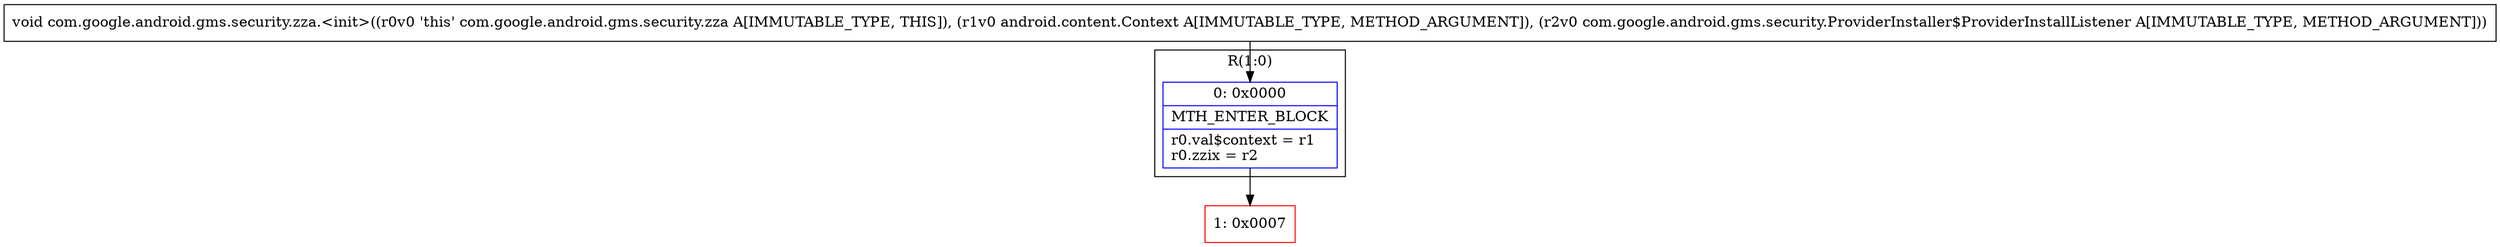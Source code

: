 digraph "CFG forcom.google.android.gms.security.zza.\<init\>(Landroid\/content\/Context;Lcom\/google\/android\/gms\/security\/ProviderInstaller$ProviderInstallListener;)V" {
subgraph cluster_Region_701099404 {
label = "R(1:0)";
node [shape=record,color=blue];
Node_0 [shape=record,label="{0\:\ 0x0000|MTH_ENTER_BLOCK\l|r0.val$context = r1\lr0.zzix = r2\l}"];
}
Node_1 [shape=record,color=red,label="{1\:\ 0x0007}"];
MethodNode[shape=record,label="{void com.google.android.gms.security.zza.\<init\>((r0v0 'this' com.google.android.gms.security.zza A[IMMUTABLE_TYPE, THIS]), (r1v0 android.content.Context A[IMMUTABLE_TYPE, METHOD_ARGUMENT]), (r2v0 com.google.android.gms.security.ProviderInstaller$ProviderInstallListener A[IMMUTABLE_TYPE, METHOD_ARGUMENT])) }"];
MethodNode -> Node_0;
Node_0 -> Node_1;
}

